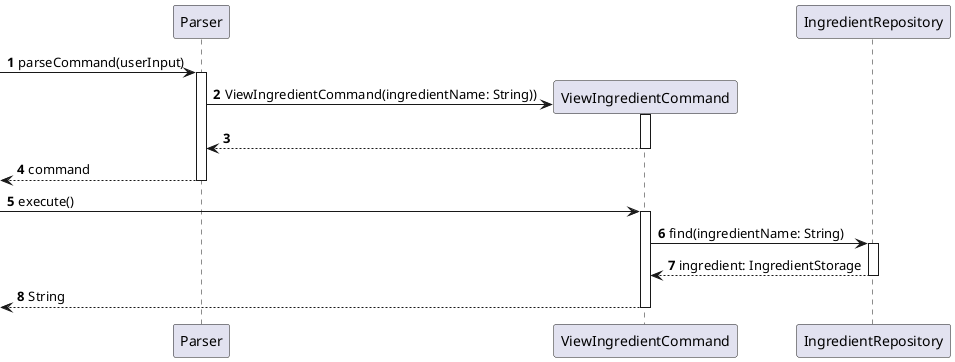 @startuml
'https://plantuml.com/sequence-diagram

autonumber

-> Parser: parseCommand(userInput)
activate Parser

create ViewIngredientCommand
Parser -> ViewIngredientCommand: ViewIngredientCommand(ingredientName: String))
activate ViewIngredientCommand

return
return command

-> ViewIngredientCommand: execute()
activate ViewIngredientCommand

ViewIngredientCommand -> IngredientRepository: find(ingredientName: String)
activate IngredientRepository

IngredientRepository --> ViewIngredientCommand: ingredient: IngredientStorage
deactivate IngredientRepository

<-- ViewIngredientCommand: String
deactivate ViewIngredientCommand


@enduml